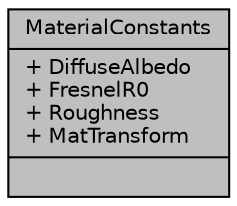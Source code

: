 digraph "MaterialConstants"
{
 // LATEX_PDF_SIZE
  edge [fontname="Helvetica",fontsize="10",labelfontname="Helvetica",labelfontsize="10"];
  node [fontname="Helvetica",fontsize="10",shape=record];
  Node1 [label="{MaterialConstants\n|+ DiffuseAlbedo\l+ FresnelR0\l+ Roughness\l+ MatTransform\l|}",height=0.2,width=0.4,color="black", fillcolor="grey75", style="filled", fontcolor="black",tooltip=" "];
}
